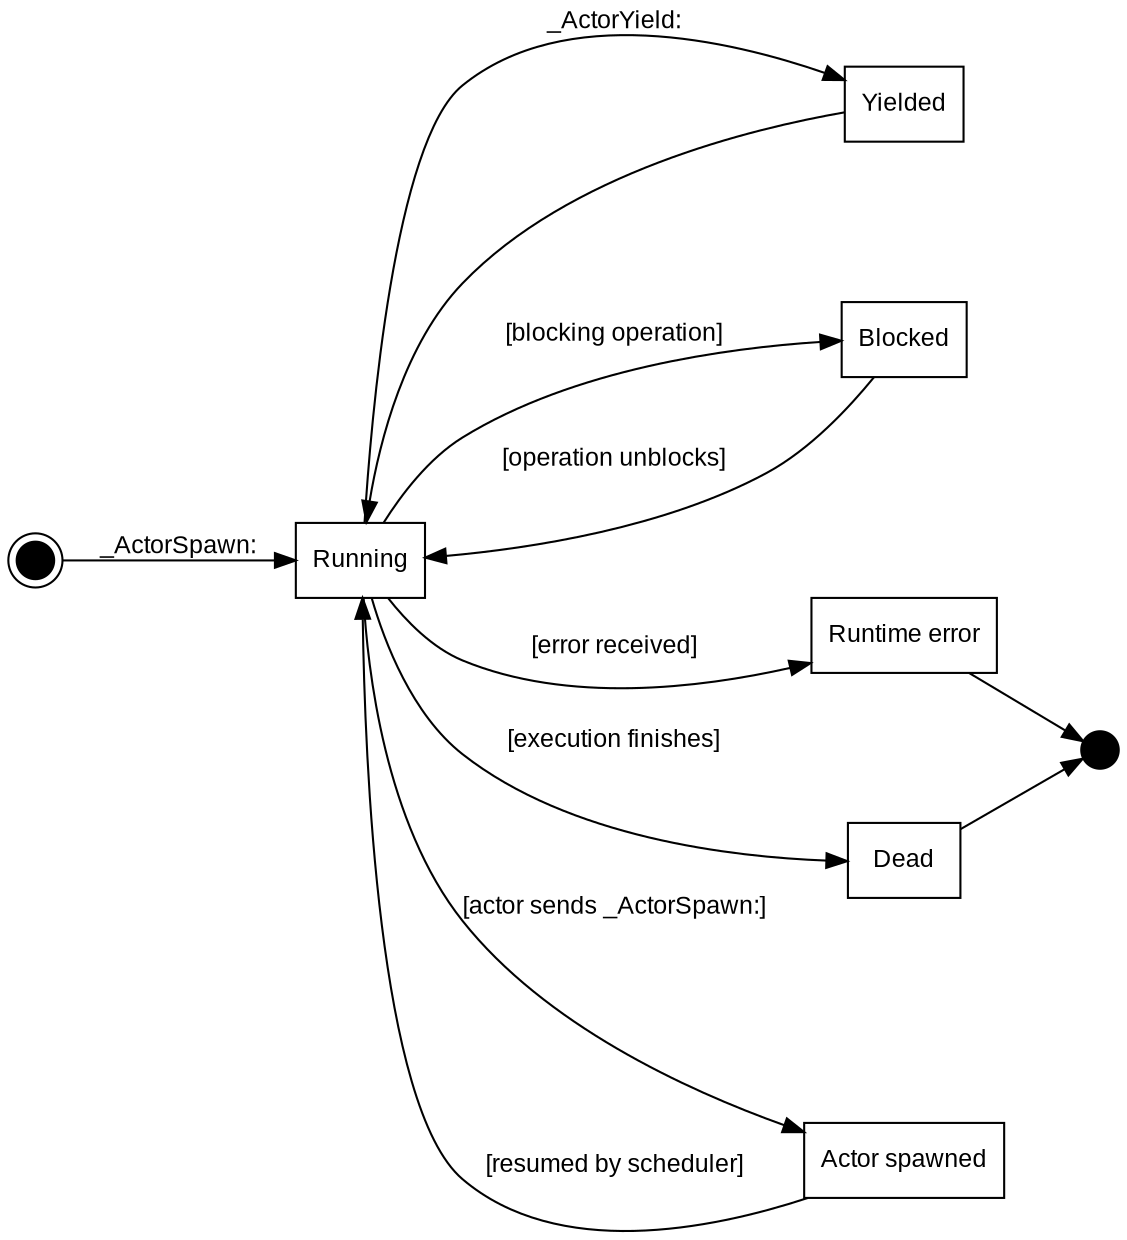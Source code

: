 digraph zigself_actor_mode_state_machine {
    rankdir=LR;
    nodesep=1;

    ENTRY[shape=doublecircle,style="filled",fillcolor="black",label="",width=0.25,height=0.25];
    EXIT[shape=point,label="",width=0.25,height=0.25];

    node [shape=rectangle];
    RUNNING[fontname="Liberation Sans",fontsize=12,label="Running"];
    YIELDED[fontname="Liberation Sans",fontsize=12,label="Yielded"];
    BLOCKED[fontname="Liberation Sans",fontsize=12,label="Blocked"];
    RUNTIME_ERROR[fontname="Liberation Sans",fontsize=12,label="Runtime error"];
    DEAD[fontname="Liberation Sans",fontsize=12,label="Dead"];
    ACTOR_SPAWNED[fontname="Liberation Sans",fontsize=12,label="Actor spawned"];

    ENTRY->RUNNING [fontname="Liberation Sans",fontsize=12,label="_ActorSpawn:"];

    RUNNING->YIELDED [fontname="Liberation Sans",fontsize=12,label="_ActorYield:"];
    RUNNING->BLOCKED [fontname="Liberation Sans",fontsize=12,label="[blocking operation]"];
    RUNNING->RUNTIME_ERROR [fontname="Liberation Sans",fontsize=12,label="[error received]"];
    RUNNING->DEAD [fontname="Liberation Sans",fontsize=12,label="[execution finishes]"];
    RUNNING->ACTOR_SPAWNED [fontname="Liberation Sans",fontsize=12,label="[actor sends _ActorSpawn:]"];

    YIELDED->RUNNING;

    BLOCKED->RUNNING [fontname="Liberation Sans",fontsize=12,label="[operation unblocks]"];

    RUNTIME_ERROR->EXIT;

    DEAD->EXIT;

    ACTOR_SPAWNED->RUNNING [fontname="Liberation Sans",fontsize=12,label="[resumed by scheduler]"];
}
